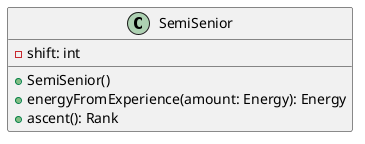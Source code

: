 @startuml

class SemiSenior {
    -shift: int
    +SemiSenior()
    +energyFromExperience(amount: Energy): Energy
    +ascent(): Rank
}

@enduml
